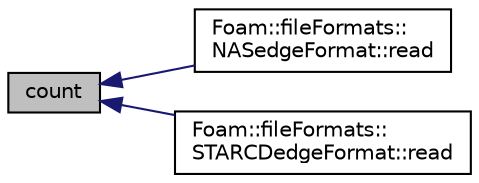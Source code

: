 digraph "count"
{
  bgcolor="transparent";
  edge [fontname="Helvetica",fontsize="10",labelfontname="Helvetica",labelfontsize="10"];
  node [fontname="Helvetica",fontsize="10",shape=record];
  rankdir="LR";
  Node1 [label="count",height=0.2,width=0.4,color="black", fillcolor="grey75", style="filled", fontcolor="black"];
  Node1 -> Node2 [dir="back",color="midnightblue",fontsize="10",style="solid",fontname="Helvetica"];
  Node2 [label="Foam::fileFormats::\lNASedgeFormat::read",height=0.2,width=0.4,color="black",URL="$a01569.html#a464ebd67acbdff0014d4dae69e3ec4be",tooltip="Read from a file. "];
  Node1 -> Node3 [dir="back",color="midnightblue",fontsize="10",style="solid",fontname="Helvetica"];
  Node3 [label="Foam::fileFormats::\lSTARCDedgeFormat::read",height=0.2,width=0.4,color="black",URL="$a02429.html#a464ebd67acbdff0014d4dae69e3ec4be",tooltip="Read from file. "];
}
